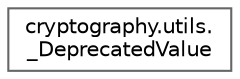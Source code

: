 digraph "Graphical Class Hierarchy"
{
 // LATEX_PDF_SIZE
  bgcolor="transparent";
  edge [fontname=Helvetica,fontsize=10,labelfontname=Helvetica,labelfontsize=10];
  node [fontname=Helvetica,fontsize=10,shape=box,height=0.2,width=0.4];
  rankdir="LR";
  Node0 [id="Node000000",label="cryptography.utils.\l_DeprecatedValue",height=0.2,width=0.4,color="grey40", fillcolor="white", style="filled",URL="$classcryptography_1_1utils_1_1___deprecated_value.html",tooltip=" "];
}
